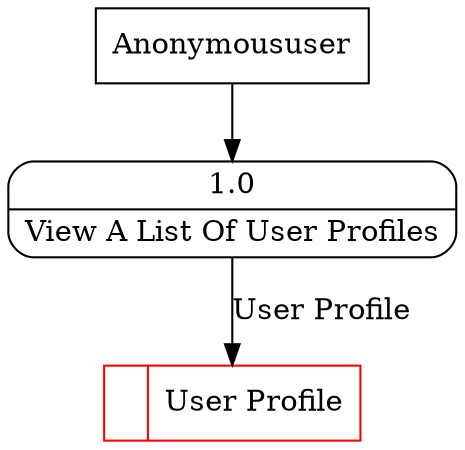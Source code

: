 digraph dfd2{ 
node[shape=record]
200 [label="<f0>  |<f1> User Profile " color=red];
201 [label="Anonymoususer" shape=box];
202 [label="{<f0> 1.0|<f1> View A List Of User Profiles }" shape=Mrecord];
201 -> 202
202 -> 200 [label="User Profile"]
}